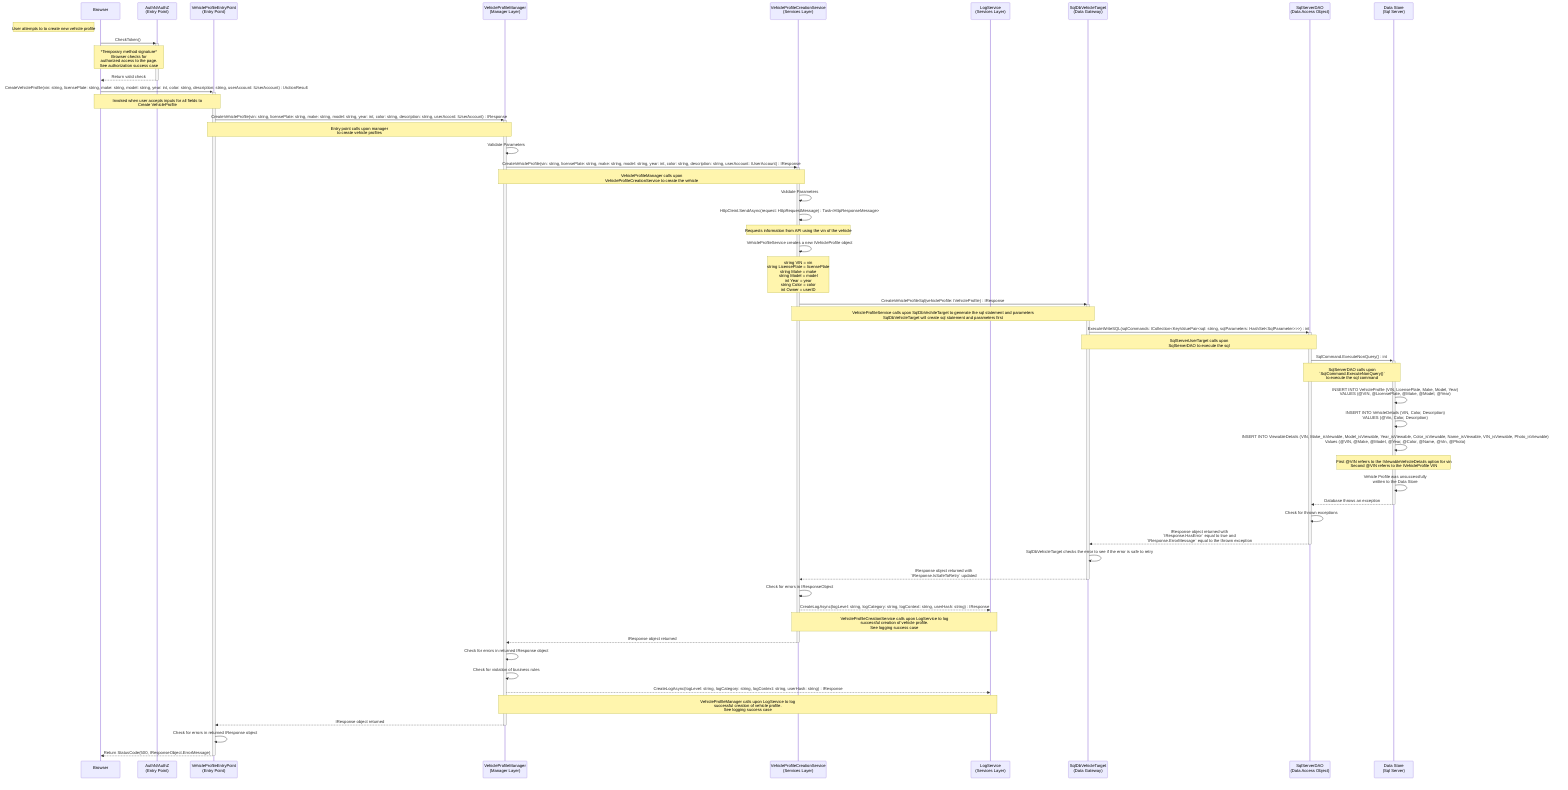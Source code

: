 sequenceDiagram
participant u as Browser
participant az as AuthN/AuthZ<br>(Entry Point)
participant e as VehicleProfileEntryPoint<br>(Entry Point)
participant vpm as VehicleProfileManager<br>(Manager Layer)
participant vps as VehicleProfileCreationService<br>(Services Layer)
participant ll as LogService<br>(Services Layer)
participant dg as SqlDbVehicleTarget<br>(Data Gateway)
participant da as SqlServerDAO<br>(Data Access Object)
participant ds as Data Store<br>(Sql Server)

Note Left of u: User attempts to to create new vehicle profile
u->>+az: CheckToken() 
    Note over u,az: *Temporary method signature*<br>Browser checks for<br>authorized access to the page.<br>See authorization success case
az-->>-u: Return valid check

u->>+e: CreateVehicleProfile(vin: string, licensePlate: string, make: string, model: string, year: int, color: string, description: string, userAccount: IUserAccount) : IActionResult
    Note over u,e: Invoked when user accepts inputs for all fields to<br>Create VehicleProfile

    e->>+vpm: CreateVehicleProfile(vin: string, licensePlate: string, make: string, model: string, year: int, color: string, description: string, userAccont: IUserAccount) : IResponse
        Note over e,vpm: Entry point calls upon manager<br>to create vehicle profiles
        
        vpm->>vpm: Validate Parameters

        vpm->>+vps: CreateVehicleProfile(vin: string, licensePlate: string, make: string, model: string, year: int, color: string, description: string, userAccount: IUserAccount) : IResponse
            Note over vpm,vps: VehicleProfileManager calls upon<br>VehicleProfileCreationService to create the vehicle

            vps->>vps: Validate Parameters

            # Use api to search for other details on the vehicle
            vps->>vps: HttpCleint.SendAsync(request: HttpRequestMessage) : Task<HttpResponseMessage>
                Note over vps,vps: Requests information from API using the vin of the vehicle

            # Create new IVehicleProfile Object
            vps->>vps: VehicleProfileService creates a new IVehicleProfile object
                Note over vps,vps: string VIN = vin<br>string LicensePlate = licensePlate<br>string Make = make<br>string Model = model<br>int Year = year<br>string Color = color<br>int Owner = userID

            # Send to data store
            vps->>+dg: CreateVehicleProfileSql(vehicleProfile: IVehicleProfile) : IResponse
                Note over vps,dg: VehicleProfileService calls upon SqlDbVechileTarget to generate the sql statement and parameters<br>SqlDbVehicleTarget will create sql statement and parameters first

                dg->>+da: ExecuteWriteSQL(sqlCommands: ICollection<KeyValuePair<sql: string, sqlParameters: HashSet<SqlParameter>>>) : int
                    Note over dg,da: SqlServerUserTarget calls upon<br>SqlServerDAO to execute the sql

                    da->>+ds: SqlCommand.ExecuteNonQuery() : int
                        Note over da,ds: SqlServerDAO calls upon<br>`SqlCommand.ExecuteNonQuery()`<br>to execute the sql command
                    
                        ds->>ds: INSERT INTO VehicleProfile (VIN, LicensePlate, Make, Model, Year)<br>VALUES (@VIN, @LicensePlate, @Make, @Model, @Year)

                        ds->>ds: INSERT INTO VehicleDetails (VIN, Color, Description)<br>VALUES (@Vin, Color, Description)

                        ds->>ds: INSERT INTO ViewableDetails (VIN, Make_isViewable, Model_isViewable, Year_isViewable, Color_isViewable, Name_isViewable, VIN_isViewable, Photo_isViewable)<br>Values (@VIN, @Make, @Model, @Year, @Color, @Name, @Vin, @Photo)
                            Note over ds,ds: First @VIN referrs to the IViewableVehicleDetails option for vin<br>Second @VIN referrs to the IVehicleProfile VIN

                        ds->>ds: Vehicle Profile was unsuccessfully<br>written to the Data Store

                    ds-->>-da: Database throws an exception

                    da->>da: Check for thrown exceptions

                da-->>-dg: IResponse object returned with<br>`IResponse.HasError` equal to true and<br>`IResponse.ErrorMessage` equal to the thrown exception

                dg->>dg: SqlDbVehicleTarget checks the error to see if the error is safe to retry

            dg-->>-vps: IResponse object returned with<br>`IResponse.IsSafeToRetry` updated

            vps->>vps: Check for errors in IResponseObject

            # Log unsuccessful vehicle creation
            vps-->>ll: CreateLogAsync(logLevel: string, logCategory: string, logContext: string, userHash: string) : IResponse
                Note over vps,ll: VehicleProfileCreationService calls upon LogService to log<br>successful creation of vehicle profile.<br>See logging success case

        vps-->>-vpm: IResponse object returned

        vpm->>vpm: Check for errors in returned IResponse object

        vpm->>vpm: Check for violation of business rules

        # Log unsuccessful vehicle creation
        vpm-->>ll: CreateLogAsync(logLevel: string, logCategory: string, logContext: string, userHash: string) : IResponse
            Note over vpm,ll: VehicleProfileManager calls upon LogService to log<br>successful creation of vehicle profile.<br>See logging success case

    vpm-->>-e: IResponse object returned

    e->>e: Check for errors in returned IResponse object

e-->>-u: Return StatusCode(500, IResponseObject.ErrorMessage)